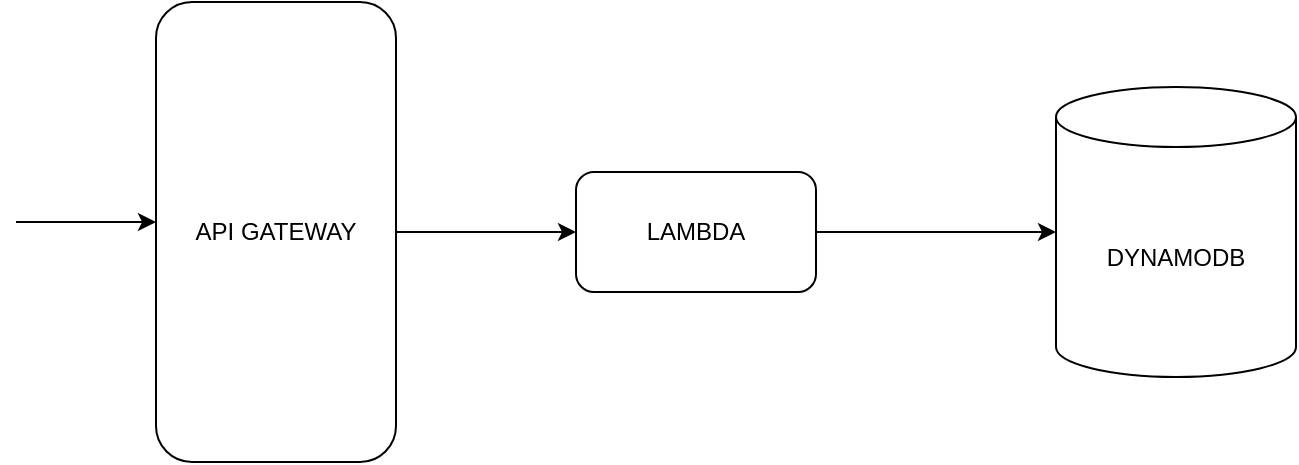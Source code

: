 <mxfile version="24.7.16">
  <diagram name="Page-1" id="Jfm8ACmQ8QUZqS02X3if">
    <mxGraphModel grid="1" page="1" gridSize="10" guides="1" tooltips="1" connect="1" arrows="1" fold="1" pageScale="1" pageWidth="850" pageHeight="1100" math="0" shadow="0">
      <root>
        <mxCell id="0" />
        <mxCell id="1" parent="0" />
        <mxCell id="iJlyxI9HuftwUwJHrec4-6" style="edgeStyle=orthogonalEdgeStyle;rounded=0;orthogonalLoop=1;jettySize=auto;html=1;entryX=0;entryY=0.5;entryDx=0;entryDy=0;" edge="1" parent="1" source="iJlyxI9HuftwUwJHrec4-2" target="iJlyxI9HuftwUwJHrec4-5">
          <mxGeometry relative="1" as="geometry" />
        </mxCell>
        <mxCell id="iJlyxI9HuftwUwJHrec4-2" value="API GATEWAY" style="rounded=1;whiteSpace=wrap;html=1;" vertex="1" parent="1">
          <mxGeometry x="120" y="180" width="120" height="230" as="geometry" />
        </mxCell>
        <mxCell id="iJlyxI9HuftwUwJHrec4-4" value="" style="endArrow=classic;html=1;rounded=0;" edge="1" parent="1">
          <mxGeometry width="50" height="50" relative="1" as="geometry">
            <mxPoint x="50" y="290" as="sourcePoint" />
            <mxPoint x="120" y="290" as="targetPoint" />
          </mxGeometry>
        </mxCell>
        <mxCell id="iJlyxI9HuftwUwJHrec4-9" style="edgeStyle=orthogonalEdgeStyle;rounded=0;orthogonalLoop=1;jettySize=auto;html=1;" edge="1" parent="1" source="iJlyxI9HuftwUwJHrec4-5" target="iJlyxI9HuftwUwJHrec4-8">
          <mxGeometry relative="1" as="geometry" />
        </mxCell>
        <mxCell id="iJlyxI9HuftwUwJHrec4-5" value="LAMBDA" style="rounded=1;whiteSpace=wrap;html=1;" vertex="1" parent="1">
          <mxGeometry x="330" y="265" width="120" height="60" as="geometry" />
        </mxCell>
        <mxCell id="iJlyxI9HuftwUwJHrec4-8" value="DYNAMODB" style="shape=cylinder3;whiteSpace=wrap;html=1;boundedLbl=1;backgroundOutline=1;size=15;" vertex="1" parent="1">
          <mxGeometry x="570" y="222.5" width="120" height="145" as="geometry" />
        </mxCell>
      </root>
    </mxGraphModel>
  </diagram>
</mxfile>
